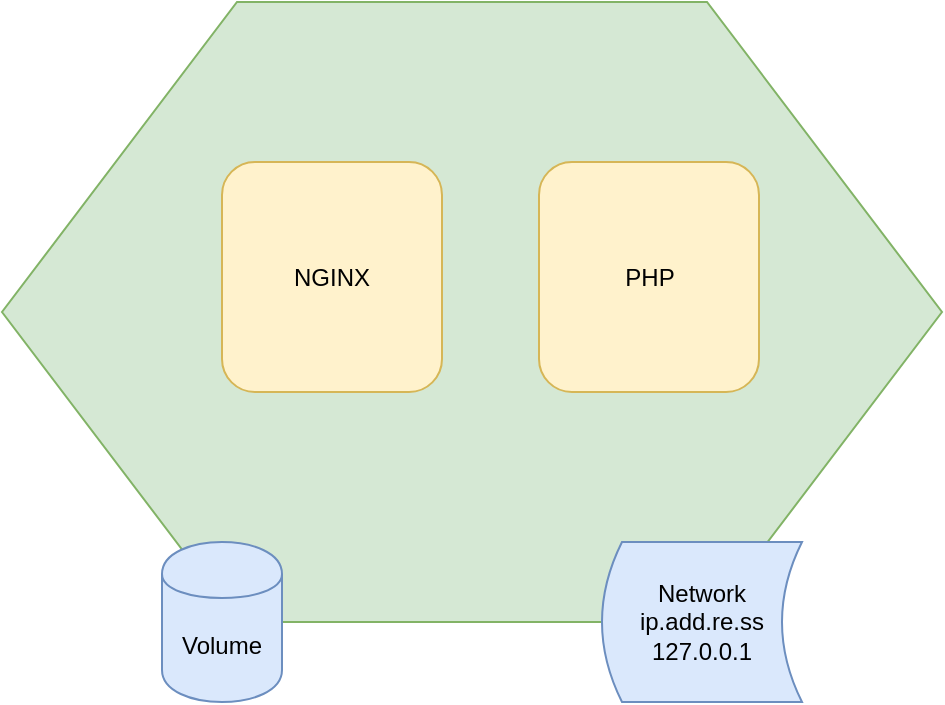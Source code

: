 <mxfile version="13.1.3">
    <diagram id="6hGFLwfOUW9BJ-s0fimq" name="Page-1">
        <mxGraphModel dx="708" dy="605" grid="1" gridSize="10" guides="1" tooltips="1" connect="1" arrows="1" fold="1" page="1" pageScale="1" pageWidth="827" pageHeight="1169" math="0" shadow="0">
            <root>
                <mxCell id="0"/>
                <mxCell id="1" parent="0"/>
                <mxCell id="6" value="" style="shape=hexagon;perimeter=hexagonPerimeter2;whiteSpace=wrap;html=1;fillColor=#d5e8d4;strokeColor=#82b366;" vertex="1" parent="1">
                    <mxGeometry x="90" y="140" width="470" height="310" as="geometry"/>
                </mxCell>
                <mxCell id="7" value="Volume" style="shape=cylinder;whiteSpace=wrap;html=1;boundedLbl=1;backgroundOutline=1;fillColor=#dae8fc;strokeColor=#6c8ebf;" vertex="1" parent="1">
                    <mxGeometry x="170" y="410" width="60" height="80" as="geometry"/>
                </mxCell>
                <mxCell id="8" value="Network&lt;br&gt;ip.add.re.ss&lt;br&gt;127.0.0.1" style="shape=dataStorage;whiteSpace=wrap;html=1;fillColor=#dae8fc;strokeColor=#6c8ebf;" vertex="1" parent="1">
                    <mxGeometry x="390" y="410" width="100" height="80" as="geometry"/>
                </mxCell>
                <mxCell id="11" value="NGINX" style="rounded=1;whiteSpace=wrap;html=1;fillColor=#fff2cc;strokeColor=#d6b656;" vertex="1" parent="1">
                    <mxGeometry x="200" y="220" width="110" height="115" as="geometry"/>
                </mxCell>
                <mxCell id="12" value="PHP" style="rounded=1;whiteSpace=wrap;html=1;fillColor=#fff2cc;strokeColor=#d6b656;" vertex="1" parent="1">
                    <mxGeometry x="358.5" y="220" width="110" height="115" as="geometry"/>
                </mxCell>
            </root>
        </mxGraphModel>
    </diagram>
</mxfile>